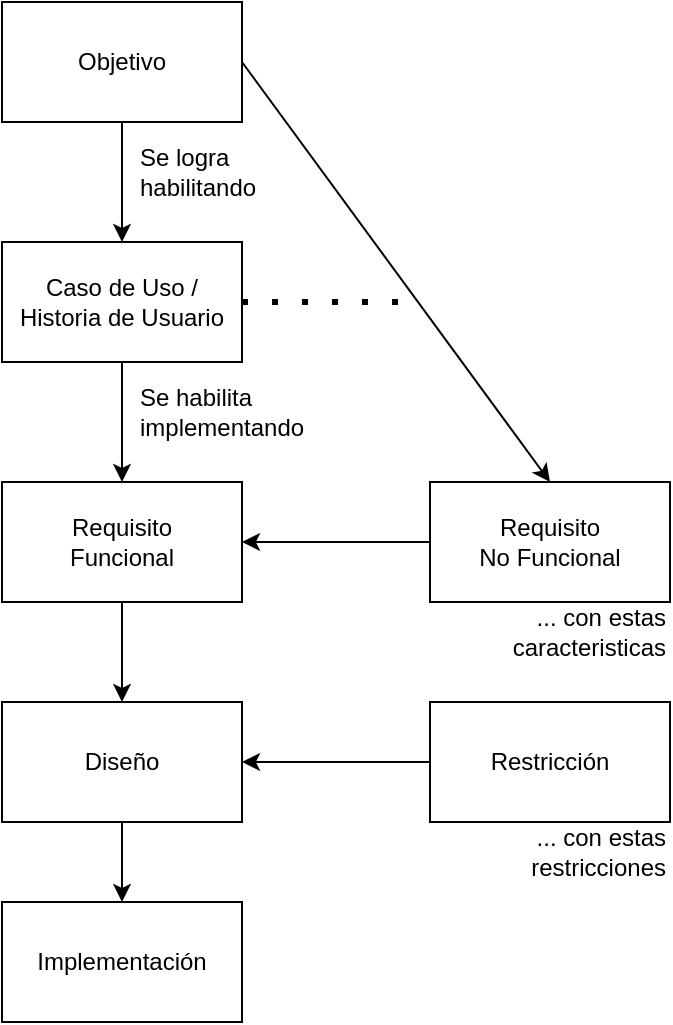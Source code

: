 <mxfile version="17.1.2" type="github">
  <diagram id="ViyBQ_80oSnGpngige72" name="Page-1">
    <mxGraphModel dx="1104" dy="711" grid="1" gridSize="10" guides="1" tooltips="1" connect="1" arrows="1" fold="1" page="1" pageScale="1" pageWidth="827" pageHeight="1169" math="0" shadow="0">
      <root>
        <mxCell id="0" />
        <mxCell id="1" parent="0" />
        <mxCell id="_ke8fGfvICYKHX0w_fng-3" style="edgeStyle=orthogonalEdgeStyle;rounded=0;orthogonalLoop=1;jettySize=auto;html=1;" edge="1" parent="1" source="_ke8fGfvICYKHX0w_fng-1" target="_ke8fGfvICYKHX0w_fng-2">
          <mxGeometry relative="1" as="geometry" />
        </mxCell>
        <mxCell id="_ke8fGfvICYKHX0w_fng-1" value="Objetivo" style="rounded=0;whiteSpace=wrap;html=1;" vertex="1" parent="1">
          <mxGeometry x="200" y="20" width="120" height="60" as="geometry" />
        </mxCell>
        <mxCell id="_ke8fGfvICYKHX0w_fng-6" style="edgeStyle=orthogonalEdgeStyle;rounded=0;orthogonalLoop=1;jettySize=auto;html=1;" edge="1" parent="1" source="_ke8fGfvICYKHX0w_fng-2" target="_ke8fGfvICYKHX0w_fng-5">
          <mxGeometry relative="1" as="geometry" />
        </mxCell>
        <mxCell id="_ke8fGfvICYKHX0w_fng-2" value="Caso de Uso / Historia de Usuario " style="rounded=0;whiteSpace=wrap;html=1;" vertex="1" parent="1">
          <mxGeometry x="200" y="140" width="120" height="60" as="geometry" />
        </mxCell>
        <mxCell id="_ke8fGfvICYKHX0w_fng-4" value="&lt;div&gt;Se logra &lt;br&gt;&lt;/div&gt;&lt;div&gt;habilitando&lt;/div&gt;" style="text;html=1;strokeColor=none;fillColor=none;align=left;verticalAlign=middle;whiteSpace=wrap;rounded=0;" vertex="1" parent="1">
          <mxGeometry x="267" y="90" width="70" height="30" as="geometry" />
        </mxCell>
        <mxCell id="_ke8fGfvICYKHX0w_fng-13" style="edgeStyle=orthogonalEdgeStyle;rounded=0;orthogonalLoop=1;jettySize=auto;html=1;" edge="1" parent="1" source="_ke8fGfvICYKHX0w_fng-5" target="_ke8fGfvICYKHX0w_fng-12">
          <mxGeometry relative="1" as="geometry" />
        </mxCell>
        <mxCell id="_ke8fGfvICYKHX0w_fng-5" value="Requisito&lt;br&gt;Funcional" style="rounded=0;whiteSpace=wrap;html=1;" vertex="1" parent="1">
          <mxGeometry x="200" y="260" width="120" height="60" as="geometry" />
        </mxCell>
        <mxCell id="_ke8fGfvICYKHX0w_fng-7" value="&lt;div&gt;Se habilita &lt;br&gt;&lt;/div&gt;&lt;div&gt;implementando&lt;/div&gt;" style="text;html=1;strokeColor=none;fillColor=none;align=left;verticalAlign=middle;whiteSpace=wrap;rounded=0;" vertex="1" parent="1">
          <mxGeometry x="267" y="210" width="90" height="30" as="geometry" />
        </mxCell>
        <mxCell id="_ke8fGfvICYKHX0w_fng-9" style="edgeStyle=orthogonalEdgeStyle;rounded=0;orthogonalLoop=1;jettySize=auto;html=1;" edge="1" parent="1" source="_ke8fGfvICYKHX0w_fng-8" target="_ke8fGfvICYKHX0w_fng-5">
          <mxGeometry relative="1" as="geometry" />
        </mxCell>
        <mxCell id="_ke8fGfvICYKHX0w_fng-8" value="Requisito &lt;br&gt;No Funcional" style="rounded=0;whiteSpace=wrap;html=1;" vertex="1" parent="1">
          <mxGeometry x="414" y="260" width="120" height="60" as="geometry" />
        </mxCell>
        <mxCell id="_ke8fGfvICYKHX0w_fng-10" value="&lt;div&gt;... con estas &lt;br&gt;&lt;/div&gt;caracteristicas" style="text;html=1;strokeColor=none;fillColor=none;align=right;verticalAlign=middle;whiteSpace=wrap;rounded=0;" vertex="1" parent="1">
          <mxGeometry x="414" y="320" width="120" height="30" as="geometry" />
        </mxCell>
        <mxCell id="_ke8fGfvICYKHX0w_fng-22" style="edgeStyle=none;rounded=0;orthogonalLoop=1;jettySize=auto;html=1;strokeWidth=1;" edge="1" parent="1" source="_ke8fGfvICYKHX0w_fng-12" target="_ke8fGfvICYKHX0w_fng-18">
          <mxGeometry relative="1" as="geometry" />
        </mxCell>
        <mxCell id="_ke8fGfvICYKHX0w_fng-12" value="Diseño" style="rounded=0;whiteSpace=wrap;html=1;" vertex="1" parent="1">
          <mxGeometry x="200" y="370" width="120" height="60" as="geometry" />
        </mxCell>
        <mxCell id="_ke8fGfvICYKHX0w_fng-14" value="" style="endArrow=classic;html=1;rounded=0;exitX=1;exitY=0.5;exitDx=0;exitDy=0;entryX=0.5;entryY=0;entryDx=0;entryDy=0;" edge="1" parent="1" source="_ke8fGfvICYKHX0w_fng-1" target="_ke8fGfvICYKHX0w_fng-8">
          <mxGeometry width="50" height="50" relative="1" as="geometry">
            <mxPoint x="380" y="350" as="sourcePoint" />
            <mxPoint x="430" y="300" as="targetPoint" />
          </mxGeometry>
        </mxCell>
        <mxCell id="_ke8fGfvICYKHX0w_fng-17" value="" style="endArrow=none;dashed=1;html=1;strokeWidth=3;rounded=0;exitX=1;exitY=0.5;exitDx=0;exitDy=0;dashPattern=1 4;" edge="1" parent="1" source="_ke8fGfvICYKHX0w_fng-2">
          <mxGeometry width="50" height="50" relative="1" as="geometry">
            <mxPoint x="470" y="380" as="sourcePoint" />
            <mxPoint x="410" y="170" as="targetPoint" />
          </mxGeometry>
        </mxCell>
        <mxCell id="_ke8fGfvICYKHX0w_fng-18" value="Implementación" style="rounded=0;whiteSpace=wrap;html=1;" vertex="1" parent="1">
          <mxGeometry x="200" y="470" width="120" height="60" as="geometry" />
        </mxCell>
        <mxCell id="_ke8fGfvICYKHX0w_fng-21" style="edgeStyle=none;rounded=0;orthogonalLoop=1;jettySize=auto;html=1;strokeWidth=1;" edge="1" parent="1" source="_ke8fGfvICYKHX0w_fng-19" target="_ke8fGfvICYKHX0w_fng-12">
          <mxGeometry relative="1" as="geometry" />
        </mxCell>
        <mxCell id="_ke8fGfvICYKHX0w_fng-19" value="Restricción" style="rounded=0;whiteSpace=wrap;html=1;" vertex="1" parent="1">
          <mxGeometry x="414" y="370" width="120" height="60" as="geometry" />
        </mxCell>
        <mxCell id="_ke8fGfvICYKHX0w_fng-20" value="&lt;div&gt;... con estas &lt;br&gt;&lt;/div&gt;restricciones" style="text;html=1;strokeColor=none;fillColor=none;align=right;verticalAlign=middle;whiteSpace=wrap;rounded=0;" vertex="1" parent="1">
          <mxGeometry x="414" y="430" width="120" height="30" as="geometry" />
        </mxCell>
      </root>
    </mxGraphModel>
  </diagram>
</mxfile>
